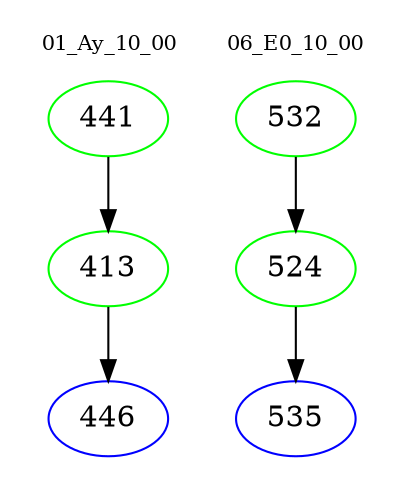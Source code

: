 digraph{
subgraph cluster_0 {
color = white
label = "01_Ay_10_00";
fontsize=10;
T0_441 [label="441", color="green"]
T0_441 -> T0_413 [color="black"]
T0_413 [label="413", color="green"]
T0_413 -> T0_446 [color="black"]
T0_446 [label="446", color="blue"]
}
subgraph cluster_1 {
color = white
label = "06_E0_10_00";
fontsize=10;
T1_532 [label="532", color="green"]
T1_532 -> T1_524 [color="black"]
T1_524 [label="524", color="green"]
T1_524 -> T1_535 [color="black"]
T1_535 [label="535", color="blue"]
}
}
